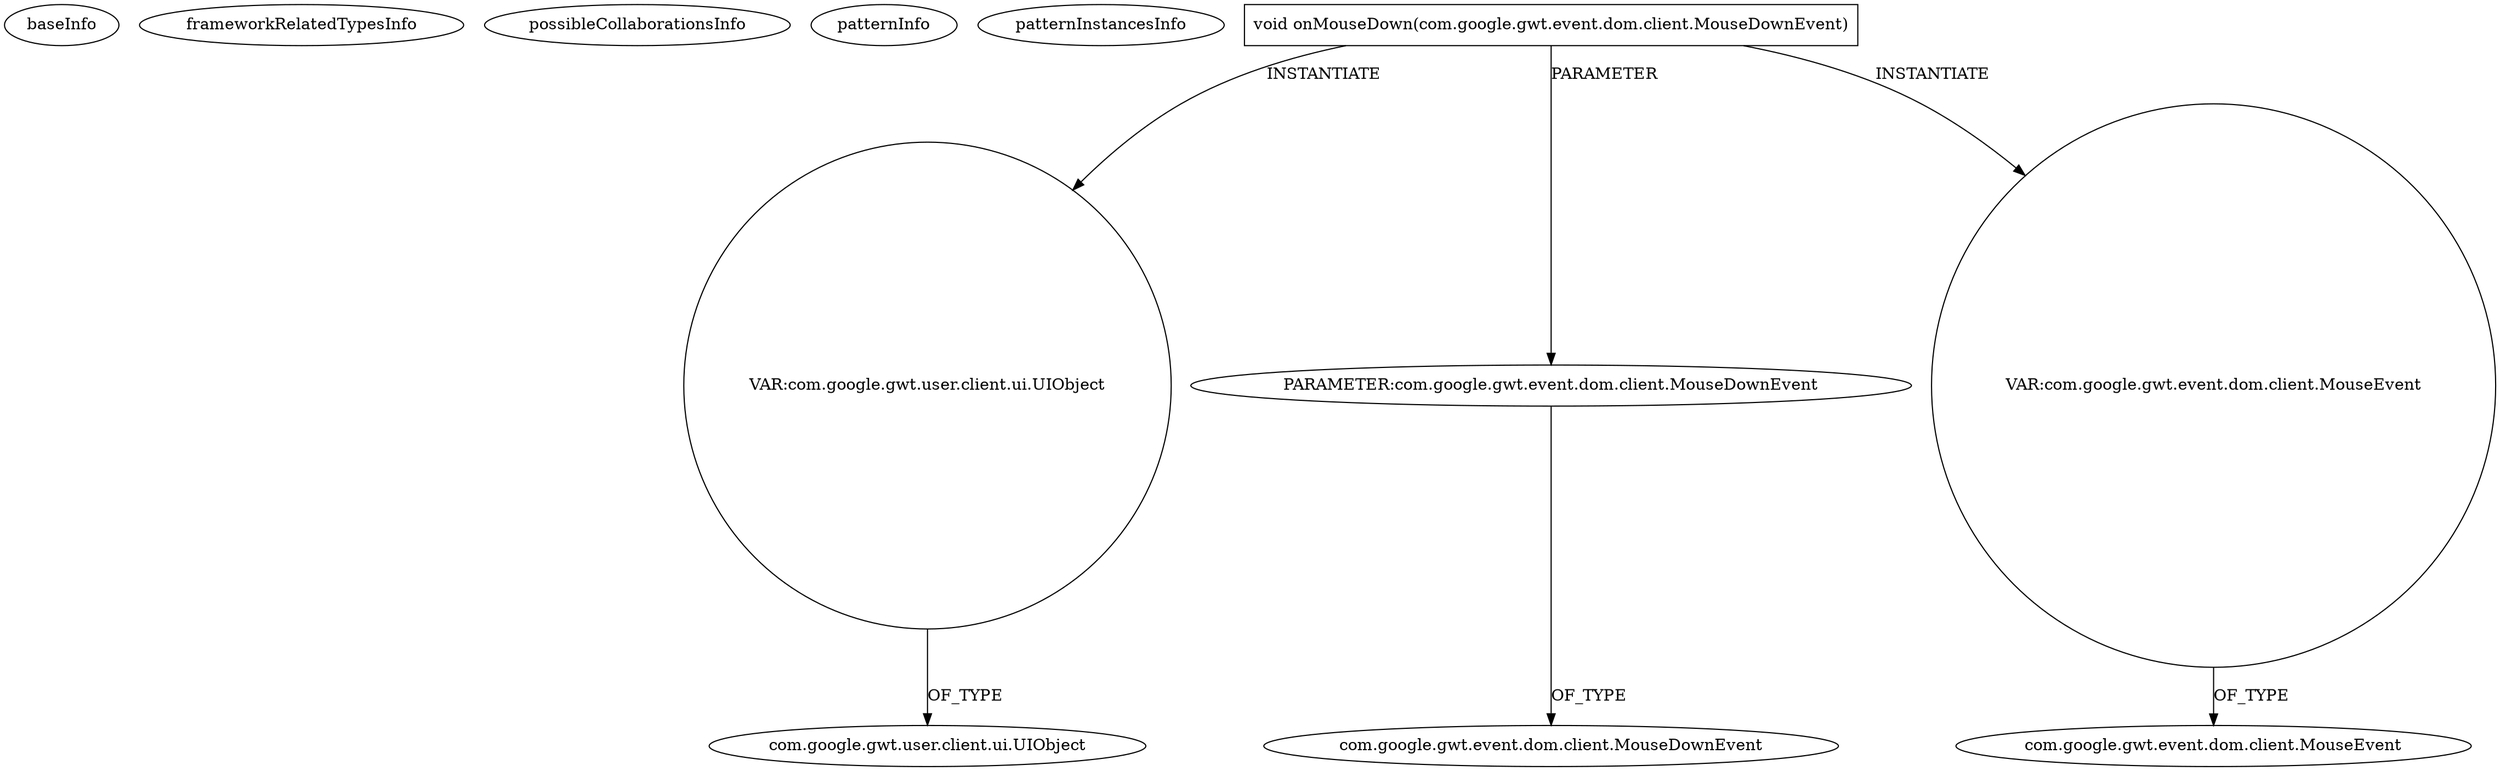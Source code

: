 digraph {
baseInfo[graphId=918,category="pattern",isAnonymous=false,possibleRelation=false]
frameworkRelatedTypesInfo[]
possibleCollaborationsInfo[]
patternInfo[frequency=2.0,patternRootClient=null]
patternInstancesInfo[0="MathieuLorber-GWT-console~/MathieuLorber-GWT-console/GWT-console-master/src/main/java/net/mlorber/gwt/console/client/MouseDragHandler.java~MouseDragHandler~313",1="akjava-GWT-Hangouts~/akjava-GWT-Hangouts/GWT-Hangouts-master/apps/easyoverlay/src/com/akjava/gwt/hangout/easyoverlay/client/EasyOverlay.java~void onApiReady()~504"]
4[label="void onMouseDown(com.google.gwt.event.dom.client.MouseDownEvent)",vertexType="OVERRIDING_METHOD_DECLARATION",isFrameworkType=false,shape=box]
7[label="VAR:com.google.gwt.user.client.ui.UIObject",vertexType="VARIABLE_EXPRESION",isFrameworkType=false,shape=circle]
5[label="PARAMETER:com.google.gwt.event.dom.client.MouseDownEvent",vertexType="PARAMETER_DECLARATION",isFrameworkType=false]
6[label="com.google.gwt.event.dom.client.MouseDownEvent",vertexType="FRAMEWORK_CLASS_TYPE",isFrameworkType=false]
9[label="com.google.gwt.user.client.ui.UIObject",vertexType="FRAMEWORK_CLASS_TYPE",isFrameworkType=false]
10[label="VAR:com.google.gwt.event.dom.client.MouseEvent",vertexType="VARIABLE_EXPRESION",isFrameworkType=false,shape=circle]
12[label="com.google.gwt.event.dom.client.MouseEvent",vertexType="FRAMEWORK_CLASS_TYPE",isFrameworkType=false]
4->7[label="INSTANTIATE"]
5->6[label="OF_TYPE"]
4->10[label="INSTANTIATE"]
7->9[label="OF_TYPE"]
4->5[label="PARAMETER"]
10->12[label="OF_TYPE"]
}
